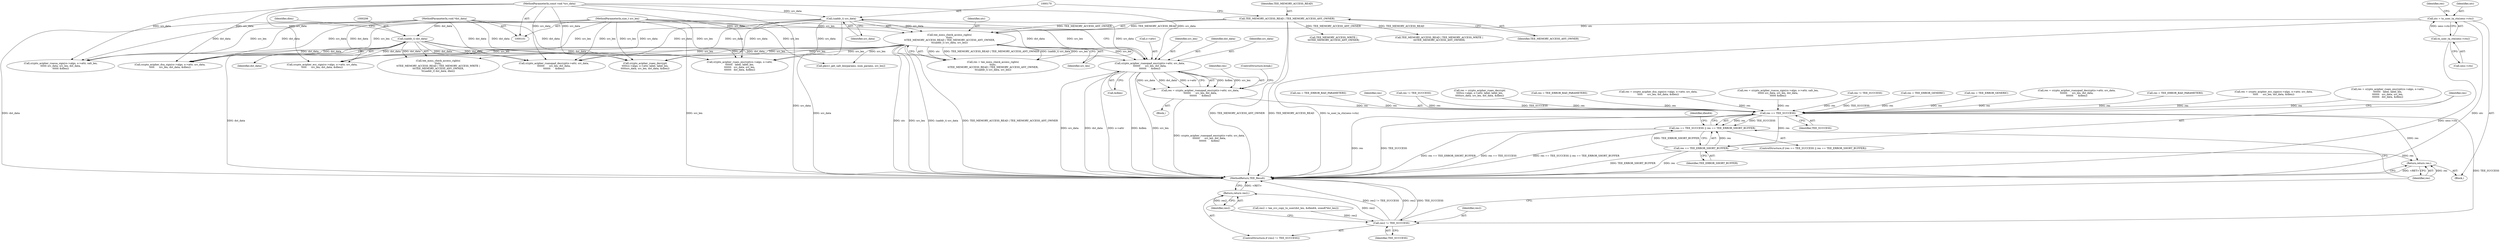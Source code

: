 digraph "0_optee_os_70697bf3c5dc3d201341b01a1a8e5bc6d2fb48f8@API" {
"1000283" [label="(Call,crypto_acipher_rsanopad_encrypt(o->attr, src_data,\n\t\t\t\t\t\t\t      src_len, dst_data,\n\t\t\t\t\t\t\t      &dlen))"];
"1000169" [label="(Call,(uaddr_t) src_data)"];
"1000105" [label="(MethodParameterIn,const void *src_data)"];
"1000164" [label="(Call,tee_mmu_check_access_rights(\n\t\tutc,\n\t\tTEE_MEMORY_ACCESS_READ | TEE_MEMORY_ACCESS_ANY_OWNER,\n\t\t(uaddr_t) src_data, src_len))"];
"1000142" [label="(Call,utc = to_user_ta_ctx(sess->ctx))"];
"1000144" [label="(Call,to_user_ta_ctx(sess->ctx))"];
"1000166" [label="(Call,TEE_MEMORY_ACCESS_READ | TEE_MEMORY_ACCESS_ANY_OWNER)"];
"1000106" [label="(MethodParameterIn,size_t src_len)"];
"1000205" [label="(Call,(uaddr_t) dst_data)"];
"1000107" [label="(MethodParameterIn,void *dst_data)"];
"1000281" [label="(Call,res = crypto_acipher_rsanopad_encrypt(o->attr, src_data,\n\t\t\t\t\t\t\t      src_len, dst_data,\n\t\t\t\t\t\t\t      &dlen))"];
"1000511" [label="(Call,res == TEE_SUCCESS)"];
"1000510" [label="(Call,res == TEE_SUCCESS || res == TEE_ERROR_SHORT_BUFFER)"];
"1000514" [label="(Call,res == TEE_ERROR_SHORT_BUFFER)"];
"1000537" [label="(Return,return res;)"];
"1000532" [label="(Call,res2 != TEE_SUCCESS)"];
"1000535" [label="(Return,return res2;)"];
"1000290" [label="(Call,&dlen)"];
"1000105" [label="(MethodParameterIn,const void *src_data)"];
"1000249" [label="(Call,res != TEE_SUCCESS)"];
"1000283" [label="(Call,crypto_acipher_rsanopad_encrypt(o->attr, src_data,\n\t\t\t\t\t\t\t      src_len, dst_data,\n\t\t\t\t\t\t\t      &dlen))"];
"1000145" [label="(Call,sess->ctx)"];
"1000300" [label="(Call,res = crypto_acipher_rsanopad_decrypt(o->attr, src_data,\n\t\t\t\t\t\t\t      src_len, dst_data,\n\t\t\t\t\t\t\t      &dlen))"];
"1000539" [label="(MethodReturn,TEE_Result)"];
"1000302" [label="(Call,crypto_acipher_rsanopad_decrypt(o->attr, src_data,\n\t\t\t\t\t\t\t      src_len, dst_data,\n\t\t\t\t\t\t\t      &dlen))"];
"1000172" [label="(Identifier,src_len)"];
"1000414" [label="(Call,res = TEE_ERROR_BAD_PARAMETERS)"];
"1000514" [label="(Call,res == TEE_ERROR_SHORT_BUFFER)"];
"1000516" [label="(Identifier,TEE_ERROR_SHORT_BUFFER)"];
"1000142" [label="(Call,utc = to_user_ta_ctx(sess->ctx))"];
"1000165" [label="(Identifier,utc)"];
"1000398" [label="(Call,crypto_acipher_rsaes_decrypt(\n\t\t\t\t\tcs->algo, o->attr, label, label_len,\n\t\t\t\t\tsrc_data, src_len, dst_data, &dlen))"];
"1000486" [label="(Call,res = crypto_acipher_ecc_sign(cs->algo, o->attr, src_data,\n\t\t\t\t\t      src_len, dst_data, &dlen))"];
"1000372" [label="(Call,res = crypto_acipher_rsaes_encrypt(cs->algo, o->attr,\n\t\t\t\t\t\t\t   label, label_len,\n\t\t\t\t\t\t\t   src_data, src_len,\n\t\t\t\t\t\t\t   dst_data, &dlen))"];
"1000235" [label="(Call,res != TEE_SUCCESS)"];
"1000287" [label="(Identifier,src_data)"];
"1000510" [label="(Call,res == TEE_SUCCESS || res == TEE_ERROR_SHORT_BUFFER)"];
"1000515" [label="(Identifier,res)"];
"1000282" [label="(Identifier,res)"];
"1000284" [label="(Call,o->attr)"];
"1000164" [label="(Call,tee_mmu_check_access_rights(\n\t\tutc,\n\t\tTEE_MEMORY_ACCESS_READ | TEE_MEMORY_ACCESS_ANY_OWNER,\n\t\t(uaddr_t) src_data, src_len))"];
"1000168" [label="(Identifier,TEE_MEMORY_ACCESS_ANY_OWNER)"];
"1000531" [label="(ControlStructure,if (res2 != TEE_SUCCESS))"];
"1000144" [label="(Call,to_user_ta_ctx(sess->ctx))"];
"1000162" [label="(Call,res = tee_mmu_check_access_rights(\n\t\tutc,\n\t\tTEE_MEMORY_ACCESS_READ | TEE_MEMORY_ACCESS_ANY_OWNER,\n\t\t(uaddr_t) src_data, src_len))"];
"1000288" [label="(Identifier,src_len)"];
"1000166" [label="(Call,TEE_MEMORY_ACCESS_READ | TEE_MEMORY_ACCESS_ANY_OWNER)"];
"1000374" [label="(Call,crypto_acipher_rsaes_encrypt(cs->algo, o->attr,\n\t\t\t\t\t\t\t   label, label_len,\n\t\t\t\t\t\t\t   src_data, src_len,\n\t\t\t\t\t\t\t   dst_data, &dlen))"];
"1000143" [label="(Identifier,utc)"];
"1000509" [label="(ControlStructure,if (res == TEE_SUCCESS || res == TEE_ERROR_SHORT_BUFFER))"];
"1000522" [label="(Call,res2 = tee_svc_copy_to_user(dst_len, &dlen64, sizeof(*dst_len)))"];
"1000167" [label="(Identifier,TEE_MEMORY_ACCESS_READ)"];
"1000198" [label="(Call,tee_mmu_check_access_rights(\n\t\tutc,\n\t\tTEE_MEMORY_ACCESS_READ | TEE_MEMORY_ACCESS_WRITE |\n\t\t\tTEE_MEMORY_ACCESS_ANY_OWNER,\n\t\t(uaddr_t) dst_data, dlen))"];
"1000537" [label="(Return,return res;)"];
"1000281" [label="(Call,res = crypto_acipher_rsanopad_encrypt(o->attr, src_data,\n\t\t\t\t\t\t\t      src_len, dst_data,\n\t\t\t\t\t\t\t      &dlen))"];
"1000536" [label="(Identifier,res2)"];
"1000502" [label="(Call,res = TEE_ERROR_BAD_PARAMETERS)"];
"1000520" [label="(Identifier,dlen64)"];
"1000511" [label="(Call,res == TEE_SUCCESS)"];
"1000535" [label="(Return,return res2;)"];
"1000289" [label="(Identifier,dst_data)"];
"1000512" [label="(Identifier,res)"];
"1000449" [label="(Call,crypto_acipher_rsassa_sign(cs->algo, o->attr, salt_len,\n\t\t\t\t\t\t src_data, src_len, dst_data,\n\t\t\t\t\t\t &dlen))"];
"1000208" [label="(Identifier,dlen)"];
"1000109" [label="(Block,)"];
"1000396" [label="(Call,res = crypto_acipher_rsaes_decrypt(\n\t\t\t\t\tcs->algo, o->attr, label, label_len,\n\t\t\t\t\tsrc_data, src_len, dst_data, &dlen))"];
"1000533" [label="(Identifier,res2)"];
"1000106" [label="(MethodParameterIn,size_t src_len)"];
"1000468" [label="(Call,crypto_acipher_dsa_sign(cs->algo, o->attr, src_data,\n\t\t\t\t\t      src_len, dst_data, &dlen))"];
"1000437" [label="(Call,res = TEE_ERROR_BAD_PARAMETERS)"];
"1000169" [label="(Call,(uaddr_t) src_data)"];
"1000466" [label="(Call,res = crypto_acipher_dsa_sign(cs->algo, o->attr, src_data,\n\t\t\t\t\t      src_len, dst_data, &dlen))"];
"1000447" [label="(Call,res = crypto_acipher_rsassa_sign(cs->algo, o->attr, salt_len,\n\t\t\t\t\t\t src_data, src_len, dst_data,\n\t\t\t\t\t\t &dlen))"];
"1000171" [label="(Identifier,src_data)"];
"1000538" [label="(Identifier,res)"];
"1000488" [label="(Call,crypto_acipher_ecc_sign(cs->algo, o->attr, src_data,\n\t\t\t\t\t      src_len, dst_data, &dlen))"];
"1000149" [label="(Identifier,res)"];
"1000207" [label="(Identifier,dst_data)"];
"1000264" [label="(Call,res = TEE_ERROR_GENERIC)"];
"1000205" [label="(Call,(uaddr_t) dst_data)"];
"1000280" [label="(Block,)"];
"1000107" [label="(MethodParameterIn,void *dst_data)"];
"1000532" [label="(Call,res2 != TEE_SUCCESS)"];
"1000202" [label="(Call,TEE_MEMORY_ACCESS_WRITE |\n\t\t\tTEE_MEMORY_ACCESS_ANY_OWNER)"];
"1000313" [label="(Call,res = TEE_ERROR_GENERIC)"];
"1000316" [label="(ControlStructure,break;)"];
"1000443" [label="(Call,pkcs1_get_salt_len(params, num_params, src_len))"];
"1000200" [label="(Call,TEE_MEMORY_ACCESS_READ | TEE_MEMORY_ACCESS_WRITE |\n\t\t\tTEE_MEMORY_ACCESS_ANY_OWNER)"];
"1000513" [label="(Identifier,TEE_SUCCESS)"];
"1000534" [label="(Identifier,TEE_SUCCESS)"];
"1000283" -> "1000281"  [label="AST: "];
"1000283" -> "1000290"  [label="CFG: "];
"1000284" -> "1000283"  [label="AST: "];
"1000287" -> "1000283"  [label="AST: "];
"1000288" -> "1000283"  [label="AST: "];
"1000289" -> "1000283"  [label="AST: "];
"1000290" -> "1000283"  [label="AST: "];
"1000281" -> "1000283"  [label="CFG: "];
"1000283" -> "1000539"  [label="DDG: o->attr"];
"1000283" -> "1000539"  [label="DDG: &dlen"];
"1000283" -> "1000539"  [label="DDG: src_data"];
"1000283" -> "1000539"  [label="DDG: dst_data"];
"1000283" -> "1000539"  [label="DDG: src_len"];
"1000283" -> "1000281"  [label="DDG: &dlen"];
"1000283" -> "1000281"  [label="DDG: src_len"];
"1000283" -> "1000281"  [label="DDG: src_data"];
"1000283" -> "1000281"  [label="DDG: dst_data"];
"1000283" -> "1000281"  [label="DDG: o->attr"];
"1000169" -> "1000283"  [label="DDG: src_data"];
"1000105" -> "1000283"  [label="DDG: src_data"];
"1000164" -> "1000283"  [label="DDG: src_len"];
"1000106" -> "1000283"  [label="DDG: src_len"];
"1000205" -> "1000283"  [label="DDG: dst_data"];
"1000107" -> "1000283"  [label="DDG: dst_data"];
"1000169" -> "1000164"  [label="AST: "];
"1000169" -> "1000171"  [label="CFG: "];
"1000170" -> "1000169"  [label="AST: "];
"1000171" -> "1000169"  [label="AST: "];
"1000172" -> "1000169"  [label="CFG: "];
"1000169" -> "1000539"  [label="DDG: src_data"];
"1000169" -> "1000164"  [label="DDG: src_data"];
"1000105" -> "1000169"  [label="DDG: src_data"];
"1000169" -> "1000302"  [label="DDG: src_data"];
"1000169" -> "1000374"  [label="DDG: src_data"];
"1000169" -> "1000398"  [label="DDG: src_data"];
"1000169" -> "1000449"  [label="DDG: src_data"];
"1000169" -> "1000468"  [label="DDG: src_data"];
"1000169" -> "1000488"  [label="DDG: src_data"];
"1000105" -> "1000101"  [label="AST: "];
"1000105" -> "1000539"  [label="DDG: src_data"];
"1000105" -> "1000302"  [label="DDG: src_data"];
"1000105" -> "1000374"  [label="DDG: src_data"];
"1000105" -> "1000398"  [label="DDG: src_data"];
"1000105" -> "1000449"  [label="DDG: src_data"];
"1000105" -> "1000468"  [label="DDG: src_data"];
"1000105" -> "1000488"  [label="DDG: src_data"];
"1000164" -> "1000162"  [label="AST: "];
"1000164" -> "1000172"  [label="CFG: "];
"1000165" -> "1000164"  [label="AST: "];
"1000166" -> "1000164"  [label="AST: "];
"1000172" -> "1000164"  [label="AST: "];
"1000162" -> "1000164"  [label="CFG: "];
"1000164" -> "1000539"  [label="DDG: src_len"];
"1000164" -> "1000539"  [label="DDG: (uaddr_t) src_data"];
"1000164" -> "1000539"  [label="DDG: TEE_MEMORY_ACCESS_READ | TEE_MEMORY_ACCESS_ANY_OWNER"];
"1000164" -> "1000539"  [label="DDG: utc"];
"1000164" -> "1000162"  [label="DDG: utc"];
"1000164" -> "1000162"  [label="DDG: TEE_MEMORY_ACCESS_READ | TEE_MEMORY_ACCESS_ANY_OWNER"];
"1000164" -> "1000162"  [label="DDG: (uaddr_t) src_data"];
"1000164" -> "1000162"  [label="DDG: src_len"];
"1000142" -> "1000164"  [label="DDG: utc"];
"1000166" -> "1000164"  [label="DDG: TEE_MEMORY_ACCESS_READ"];
"1000166" -> "1000164"  [label="DDG: TEE_MEMORY_ACCESS_ANY_OWNER"];
"1000106" -> "1000164"  [label="DDG: src_len"];
"1000164" -> "1000198"  [label="DDG: utc"];
"1000164" -> "1000302"  [label="DDG: src_len"];
"1000164" -> "1000374"  [label="DDG: src_len"];
"1000164" -> "1000398"  [label="DDG: src_len"];
"1000164" -> "1000443"  [label="DDG: src_len"];
"1000164" -> "1000468"  [label="DDG: src_len"];
"1000164" -> "1000488"  [label="DDG: src_len"];
"1000142" -> "1000109"  [label="AST: "];
"1000142" -> "1000144"  [label="CFG: "];
"1000143" -> "1000142"  [label="AST: "];
"1000144" -> "1000142"  [label="AST: "];
"1000149" -> "1000142"  [label="CFG: "];
"1000142" -> "1000539"  [label="DDG: to_user_ta_ctx(sess->ctx)"];
"1000142" -> "1000539"  [label="DDG: utc"];
"1000144" -> "1000142"  [label="DDG: sess->ctx"];
"1000144" -> "1000145"  [label="CFG: "];
"1000145" -> "1000144"  [label="AST: "];
"1000144" -> "1000539"  [label="DDG: sess->ctx"];
"1000166" -> "1000168"  [label="CFG: "];
"1000167" -> "1000166"  [label="AST: "];
"1000168" -> "1000166"  [label="AST: "];
"1000170" -> "1000166"  [label="CFG: "];
"1000166" -> "1000539"  [label="DDG: TEE_MEMORY_ACCESS_ANY_OWNER"];
"1000166" -> "1000539"  [label="DDG: TEE_MEMORY_ACCESS_READ"];
"1000166" -> "1000200"  [label="DDG: TEE_MEMORY_ACCESS_READ"];
"1000166" -> "1000202"  [label="DDG: TEE_MEMORY_ACCESS_ANY_OWNER"];
"1000106" -> "1000101"  [label="AST: "];
"1000106" -> "1000539"  [label="DDG: src_len"];
"1000106" -> "1000302"  [label="DDG: src_len"];
"1000106" -> "1000374"  [label="DDG: src_len"];
"1000106" -> "1000398"  [label="DDG: src_len"];
"1000106" -> "1000443"  [label="DDG: src_len"];
"1000106" -> "1000449"  [label="DDG: src_len"];
"1000106" -> "1000468"  [label="DDG: src_len"];
"1000106" -> "1000488"  [label="DDG: src_len"];
"1000205" -> "1000198"  [label="AST: "];
"1000205" -> "1000207"  [label="CFG: "];
"1000206" -> "1000205"  [label="AST: "];
"1000207" -> "1000205"  [label="AST: "];
"1000208" -> "1000205"  [label="CFG: "];
"1000205" -> "1000539"  [label="DDG: dst_data"];
"1000205" -> "1000198"  [label="DDG: dst_data"];
"1000107" -> "1000205"  [label="DDG: dst_data"];
"1000205" -> "1000302"  [label="DDG: dst_data"];
"1000205" -> "1000374"  [label="DDG: dst_data"];
"1000205" -> "1000398"  [label="DDG: dst_data"];
"1000205" -> "1000449"  [label="DDG: dst_data"];
"1000205" -> "1000468"  [label="DDG: dst_data"];
"1000205" -> "1000488"  [label="DDG: dst_data"];
"1000107" -> "1000101"  [label="AST: "];
"1000107" -> "1000539"  [label="DDG: dst_data"];
"1000107" -> "1000302"  [label="DDG: dst_data"];
"1000107" -> "1000374"  [label="DDG: dst_data"];
"1000107" -> "1000398"  [label="DDG: dst_data"];
"1000107" -> "1000449"  [label="DDG: dst_data"];
"1000107" -> "1000468"  [label="DDG: dst_data"];
"1000107" -> "1000488"  [label="DDG: dst_data"];
"1000281" -> "1000280"  [label="AST: "];
"1000282" -> "1000281"  [label="AST: "];
"1000316" -> "1000281"  [label="CFG: "];
"1000281" -> "1000539"  [label="DDG: crypto_acipher_rsanopad_encrypt(o->attr, src_data,\n\t\t\t\t\t\t\t      src_len, dst_data,\n\t\t\t\t\t\t\t      &dlen)"];
"1000281" -> "1000511"  [label="DDG: res"];
"1000511" -> "1000510"  [label="AST: "];
"1000511" -> "1000513"  [label="CFG: "];
"1000512" -> "1000511"  [label="AST: "];
"1000513" -> "1000511"  [label="AST: "];
"1000515" -> "1000511"  [label="CFG: "];
"1000510" -> "1000511"  [label="CFG: "];
"1000511" -> "1000539"  [label="DDG: TEE_SUCCESS"];
"1000511" -> "1000539"  [label="DDG: res"];
"1000511" -> "1000510"  [label="DDG: res"];
"1000511" -> "1000510"  [label="DDG: TEE_SUCCESS"];
"1000396" -> "1000511"  [label="DDG: res"];
"1000235" -> "1000511"  [label="DDG: res"];
"1000235" -> "1000511"  [label="DDG: TEE_SUCCESS"];
"1000502" -> "1000511"  [label="DDG: res"];
"1000466" -> "1000511"  [label="DDG: res"];
"1000300" -> "1000511"  [label="DDG: res"];
"1000372" -> "1000511"  [label="DDG: res"];
"1000414" -> "1000511"  [label="DDG: res"];
"1000313" -> "1000511"  [label="DDG: res"];
"1000486" -> "1000511"  [label="DDG: res"];
"1000264" -> "1000511"  [label="DDG: res"];
"1000437" -> "1000511"  [label="DDG: res"];
"1000447" -> "1000511"  [label="DDG: res"];
"1000249" -> "1000511"  [label="DDG: res"];
"1000249" -> "1000511"  [label="DDG: TEE_SUCCESS"];
"1000511" -> "1000514"  [label="DDG: res"];
"1000511" -> "1000532"  [label="DDG: TEE_SUCCESS"];
"1000511" -> "1000537"  [label="DDG: res"];
"1000510" -> "1000509"  [label="AST: "];
"1000510" -> "1000514"  [label="CFG: "];
"1000514" -> "1000510"  [label="AST: "];
"1000520" -> "1000510"  [label="CFG: "];
"1000538" -> "1000510"  [label="CFG: "];
"1000510" -> "1000539"  [label="DDG: res == TEE_ERROR_SHORT_BUFFER"];
"1000510" -> "1000539"  [label="DDG: res == TEE_SUCCESS"];
"1000510" -> "1000539"  [label="DDG: res == TEE_SUCCESS || res == TEE_ERROR_SHORT_BUFFER"];
"1000514" -> "1000510"  [label="DDG: res"];
"1000514" -> "1000510"  [label="DDG: TEE_ERROR_SHORT_BUFFER"];
"1000514" -> "1000516"  [label="CFG: "];
"1000515" -> "1000514"  [label="AST: "];
"1000516" -> "1000514"  [label="AST: "];
"1000514" -> "1000539"  [label="DDG: res"];
"1000514" -> "1000539"  [label="DDG: TEE_ERROR_SHORT_BUFFER"];
"1000514" -> "1000537"  [label="DDG: res"];
"1000537" -> "1000109"  [label="AST: "];
"1000537" -> "1000538"  [label="CFG: "];
"1000538" -> "1000537"  [label="AST: "];
"1000539" -> "1000537"  [label="CFG: "];
"1000537" -> "1000539"  [label="DDG: <RET>"];
"1000538" -> "1000537"  [label="DDG: res"];
"1000532" -> "1000531"  [label="AST: "];
"1000532" -> "1000534"  [label="CFG: "];
"1000533" -> "1000532"  [label="AST: "];
"1000534" -> "1000532"  [label="AST: "];
"1000536" -> "1000532"  [label="CFG: "];
"1000538" -> "1000532"  [label="CFG: "];
"1000532" -> "1000539"  [label="DDG: res2"];
"1000532" -> "1000539"  [label="DDG: TEE_SUCCESS"];
"1000532" -> "1000539"  [label="DDG: res2 != TEE_SUCCESS"];
"1000522" -> "1000532"  [label="DDG: res2"];
"1000532" -> "1000535"  [label="DDG: res2"];
"1000535" -> "1000531"  [label="AST: "];
"1000535" -> "1000536"  [label="CFG: "];
"1000536" -> "1000535"  [label="AST: "];
"1000539" -> "1000535"  [label="CFG: "];
"1000535" -> "1000539"  [label="DDG: <RET>"];
"1000536" -> "1000535"  [label="DDG: res2"];
}
